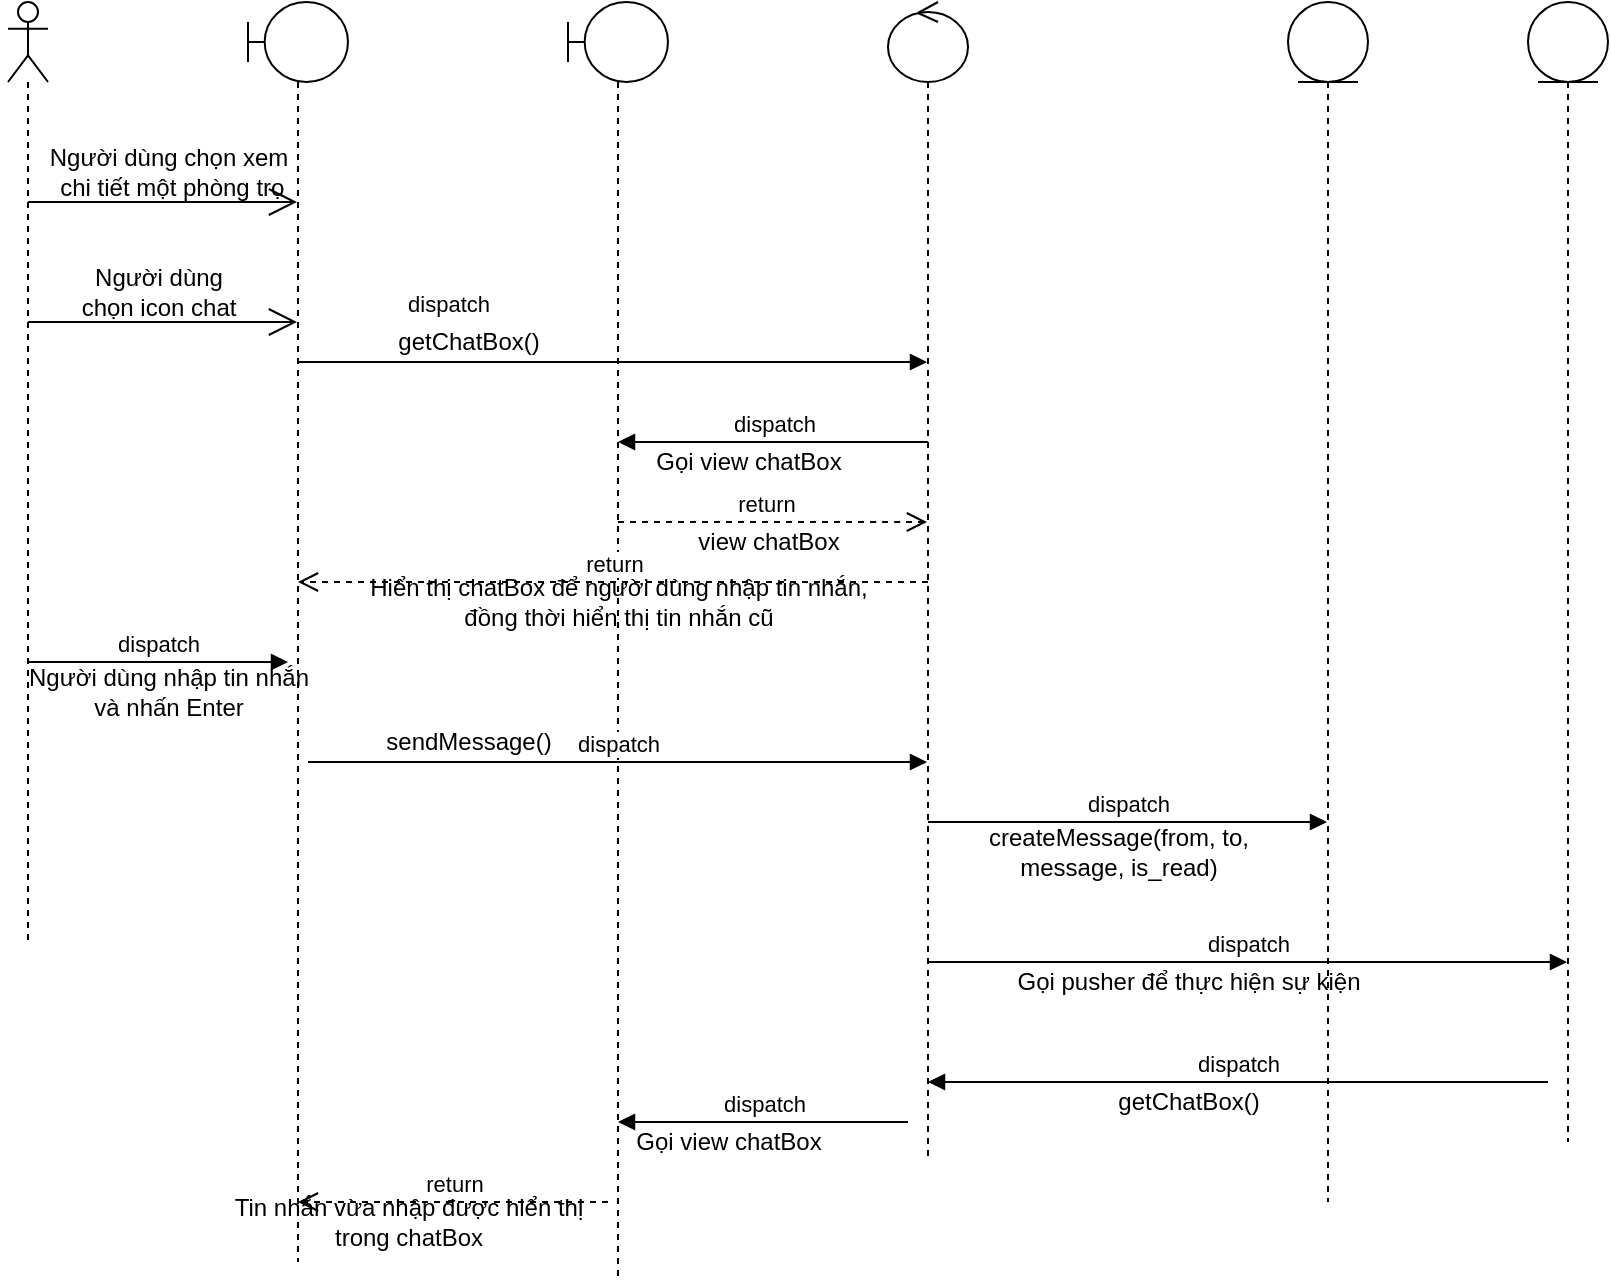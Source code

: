 <mxfile version="13.8.0" type="github">
  <diagram id="QfnHBL_MMt58cB9VY2az" name="Page-1">
    <mxGraphModel dx="868" dy="482" grid="1" gridSize="10" guides="1" tooltips="1" connect="1" arrows="1" fold="1" page="1" pageScale="1" pageWidth="827" pageHeight="1169" math="0" shadow="0">
      <root>
        <mxCell id="0" />
        <mxCell id="1" parent="0" />
        <mxCell id="5rCnG3w5GIJXIeiVDlWR-1" value="" style="shape=umlLifeline;participant=umlActor;perimeter=lifelinePerimeter;whiteSpace=wrap;html=1;container=1;collapsible=0;recursiveResize=0;verticalAlign=top;spacingTop=36;outlineConnect=0;" vertex="1" parent="1">
          <mxGeometry x="40" y="90" width="20" height="470" as="geometry" />
        </mxCell>
        <mxCell id="5rCnG3w5GIJXIeiVDlWR-3" value="" style="endArrow=open;endFill=1;endSize=12;html=1;" edge="1" parent="5rCnG3w5GIJXIeiVDlWR-1" target="5rCnG3w5GIJXIeiVDlWR-2">
          <mxGeometry width="160" relative="1" as="geometry">
            <mxPoint x="10" y="100" as="sourcePoint" />
            <mxPoint x="170" y="100" as="targetPoint" />
          </mxGeometry>
        </mxCell>
        <mxCell id="5rCnG3w5GIJXIeiVDlWR-5" value="" style="endArrow=open;endFill=1;endSize=12;html=1;" edge="1" parent="5rCnG3w5GIJXIeiVDlWR-1" target="5rCnG3w5GIJXIeiVDlWR-2">
          <mxGeometry width="160" relative="1" as="geometry">
            <mxPoint x="10" y="160" as="sourcePoint" />
            <mxPoint x="170" y="160" as="targetPoint" />
          </mxGeometry>
        </mxCell>
        <mxCell id="5rCnG3w5GIJXIeiVDlWR-2" value="" style="shape=umlLifeline;participant=umlBoundary;perimeter=lifelinePerimeter;whiteSpace=wrap;html=1;container=1;collapsible=0;recursiveResize=0;verticalAlign=top;spacingTop=36;outlineConnect=0;" vertex="1" parent="1">
          <mxGeometry x="160" y="90" width="50" height="630" as="geometry" />
        </mxCell>
        <mxCell id="5rCnG3w5GIJXIeiVDlWR-16" value="dispatch" style="html=1;verticalAlign=bottom;endArrow=block;" edge="1" parent="5rCnG3w5GIJXIeiVDlWR-2" target="5rCnG3w5GIJXIeiVDlWR-13">
          <mxGeometry x="-0.523" y="20" width="80" relative="1" as="geometry">
            <mxPoint x="25" y="180" as="sourcePoint" />
            <mxPoint x="100" y="180" as="targetPoint" />
            <mxPoint as="offset" />
          </mxGeometry>
        </mxCell>
        <mxCell id="5rCnG3w5GIJXIeiVDlWR-4" value="Người dùng chọn xem&lt;br&gt;&amp;nbsp;chi tiết một phòng trọ" style="text;html=1;align=center;verticalAlign=middle;resizable=0;points=[];autosize=1;" vertex="1" parent="1">
          <mxGeometry x="50" y="160" width="140" height="30" as="geometry" />
        </mxCell>
        <mxCell id="5rCnG3w5GIJXIeiVDlWR-6" value="Người dùng &lt;br&gt;chọn icon chat" style="text;html=1;align=center;verticalAlign=middle;resizable=0;points=[];autosize=1;" vertex="1" parent="1">
          <mxGeometry x="70" y="220" width="90" height="30" as="geometry" />
        </mxCell>
        <mxCell id="5rCnG3w5GIJXIeiVDlWR-13" value="" style="shape=umlLifeline;participant=umlControl;perimeter=lifelinePerimeter;whiteSpace=wrap;html=1;container=1;collapsible=0;recursiveResize=0;verticalAlign=top;spacingTop=36;outlineConnect=0;" vertex="1" parent="1">
          <mxGeometry x="480" y="90" width="40" height="580" as="geometry" />
        </mxCell>
        <mxCell id="5rCnG3w5GIJXIeiVDlWR-22" value="dispatch" style="html=1;verticalAlign=bottom;endArrow=block;" edge="1" parent="5rCnG3w5GIJXIeiVDlWR-13" target="5rCnG3w5GIJXIeiVDlWR-15">
          <mxGeometry width="80" relative="1" as="geometry">
            <mxPoint x="20" y="220" as="sourcePoint" />
            <mxPoint x="100" y="220" as="targetPoint" />
          </mxGeometry>
        </mxCell>
        <mxCell id="5rCnG3w5GIJXIeiVDlWR-32" value="dispatch" style="html=1;verticalAlign=bottom;endArrow=block;" edge="1" parent="5rCnG3w5GIJXIeiVDlWR-13" target="5rCnG3w5GIJXIeiVDlWR-14">
          <mxGeometry width="80" relative="1" as="geometry">
            <mxPoint x="20" y="410" as="sourcePoint" />
            <mxPoint x="100" y="410" as="targetPoint" />
          </mxGeometry>
        </mxCell>
        <mxCell id="5rCnG3w5GIJXIeiVDlWR-35" value="dispatch" style="html=1;verticalAlign=bottom;endArrow=block;" edge="1" parent="5rCnG3w5GIJXIeiVDlWR-13" target="5rCnG3w5GIJXIeiVDlWR-34">
          <mxGeometry width="80" relative="1" as="geometry">
            <mxPoint x="20" y="480" as="sourcePoint" />
            <mxPoint x="100" y="480" as="targetPoint" />
          </mxGeometry>
        </mxCell>
        <mxCell id="5rCnG3w5GIJXIeiVDlWR-14" value="" style="shape=umlLifeline;participant=umlEntity;perimeter=lifelinePerimeter;whiteSpace=wrap;html=1;container=1;collapsible=0;recursiveResize=0;verticalAlign=top;spacingTop=36;outlineConnect=0;" vertex="1" parent="1">
          <mxGeometry x="680" y="90" width="40" height="600" as="geometry" />
        </mxCell>
        <mxCell id="5rCnG3w5GIJXIeiVDlWR-15" value="" style="shape=umlLifeline;participant=umlBoundary;perimeter=lifelinePerimeter;whiteSpace=wrap;html=1;container=1;collapsible=0;recursiveResize=0;verticalAlign=top;spacingTop=36;outlineConnect=0;" vertex="1" parent="1">
          <mxGeometry x="320" y="90" width="50" height="640" as="geometry" />
        </mxCell>
        <mxCell id="5rCnG3w5GIJXIeiVDlWR-21" value="getChatBox()" style="text;html=1;align=center;verticalAlign=middle;resizable=0;points=[];autosize=1;" vertex="1" parent="1">
          <mxGeometry x="225" y="250" width="90" height="20" as="geometry" />
        </mxCell>
        <mxCell id="5rCnG3w5GIJXIeiVDlWR-23" value="Gọi view chatBox" style="text;html=1;align=center;verticalAlign=middle;resizable=0;points=[];autosize=1;" vertex="1" parent="1">
          <mxGeometry x="355" y="310" width="110" height="20" as="geometry" />
        </mxCell>
        <mxCell id="5rCnG3w5GIJXIeiVDlWR-24" value="return" style="html=1;verticalAlign=bottom;endArrow=open;dashed=1;endSize=8;" edge="1" parent="1" source="5rCnG3w5GIJXIeiVDlWR-15" target="5rCnG3w5GIJXIeiVDlWR-13">
          <mxGeometry x="-0.05" relative="1" as="geometry">
            <mxPoint x="340" y="350" as="sourcePoint" />
            <mxPoint x="260" y="350" as="targetPoint" />
            <Array as="points">
              <mxPoint x="480" y="350" />
            </Array>
            <mxPoint as="offset" />
          </mxGeometry>
        </mxCell>
        <mxCell id="5rCnG3w5GIJXIeiVDlWR-25" value="view chatBox" style="text;html=1;align=center;verticalAlign=middle;resizable=0;points=[];autosize=1;" vertex="1" parent="1">
          <mxGeometry x="375" y="350" width="90" height="20" as="geometry" />
        </mxCell>
        <mxCell id="5rCnG3w5GIJXIeiVDlWR-26" value="return" style="html=1;verticalAlign=bottom;endArrow=open;dashed=1;endSize=8;" edge="1" parent="1" target="5rCnG3w5GIJXIeiVDlWR-2">
          <mxGeometry relative="1" as="geometry">
            <mxPoint x="500" y="380" as="sourcePoint" />
            <mxPoint x="420" y="380" as="targetPoint" />
          </mxGeometry>
        </mxCell>
        <mxCell id="5rCnG3w5GIJXIeiVDlWR-27" value="Hiển thị chatBox để người dùng nhập tin nhắn,&lt;br&gt;đồng thời hiển thị tin nhắn cũ" style="text;html=1;align=center;verticalAlign=middle;resizable=0;points=[];autosize=1;" vertex="1" parent="1">
          <mxGeometry x="210" y="375" width="270" height="30" as="geometry" />
        </mxCell>
        <mxCell id="5rCnG3w5GIJXIeiVDlWR-28" value="dispatch" style="html=1;verticalAlign=bottom;endArrow=block;" edge="1" parent="1" source="5rCnG3w5GIJXIeiVDlWR-1">
          <mxGeometry width="80" relative="1" as="geometry">
            <mxPoint x="100" y="420" as="sourcePoint" />
            <mxPoint x="180" y="420" as="targetPoint" />
          </mxGeometry>
        </mxCell>
        <mxCell id="5rCnG3w5GIJXIeiVDlWR-29" value="Người dùng nhập tin nhắn&lt;br&gt;và nhấn Enter" style="text;html=1;align=center;verticalAlign=middle;resizable=0;points=[];autosize=1;" vertex="1" parent="1">
          <mxGeometry x="40" y="420" width="160" height="30" as="geometry" />
        </mxCell>
        <mxCell id="5rCnG3w5GIJXIeiVDlWR-30" value="dispatch" style="html=1;verticalAlign=bottom;endArrow=block;" edge="1" parent="1" target="5rCnG3w5GIJXIeiVDlWR-13">
          <mxGeometry width="80" relative="1" as="geometry">
            <mxPoint x="190" y="470" as="sourcePoint" />
            <mxPoint x="260" y="470" as="targetPoint" />
          </mxGeometry>
        </mxCell>
        <mxCell id="5rCnG3w5GIJXIeiVDlWR-31" value="sendMessage()" style="text;html=1;align=center;verticalAlign=middle;resizable=0;points=[];autosize=1;" vertex="1" parent="1">
          <mxGeometry x="220" y="450" width="100" height="20" as="geometry" />
        </mxCell>
        <mxCell id="5rCnG3w5GIJXIeiVDlWR-33" value="createMessage(from, to, &lt;br&gt;message, is_read)" style="text;html=1;align=center;verticalAlign=middle;resizable=0;points=[];autosize=1;" vertex="1" parent="1">
          <mxGeometry x="520" y="500" width="150" height="30" as="geometry" />
        </mxCell>
        <mxCell id="5rCnG3w5GIJXIeiVDlWR-34" value="" style="shape=umlLifeline;participant=umlEntity;perimeter=lifelinePerimeter;whiteSpace=wrap;html=1;container=1;collapsible=0;recursiveResize=0;verticalAlign=top;spacingTop=36;outlineConnect=0;" vertex="1" parent="1">
          <mxGeometry x="800" y="90" width="40" height="570" as="geometry" />
        </mxCell>
        <mxCell id="5rCnG3w5GIJXIeiVDlWR-36" value="Gọi pusher để thực hiện sự kiện" style="text;html=1;align=center;verticalAlign=middle;resizable=0;points=[];autosize=1;" vertex="1" parent="1">
          <mxGeometry x="535" y="570" width="190" height="20" as="geometry" />
        </mxCell>
        <mxCell id="5rCnG3w5GIJXIeiVDlWR-37" value="dispatch" style="html=1;verticalAlign=bottom;endArrow=block;" edge="1" parent="1" target="5rCnG3w5GIJXIeiVDlWR-13">
          <mxGeometry width="80" relative="1" as="geometry">
            <mxPoint x="810" y="630" as="sourcePoint" />
            <mxPoint x="820" y="630" as="targetPoint" />
          </mxGeometry>
        </mxCell>
        <mxCell id="5rCnG3w5GIJXIeiVDlWR-38" value="getChatBox()" style="text;html=1;align=center;verticalAlign=middle;resizable=0;points=[];autosize=1;" vertex="1" parent="1">
          <mxGeometry x="585" y="630" width="90" height="20" as="geometry" />
        </mxCell>
        <mxCell id="5rCnG3w5GIJXIeiVDlWR-41" value="dispatch" style="html=1;verticalAlign=bottom;endArrow=block;" edge="1" parent="1" target="5rCnG3w5GIJXIeiVDlWR-15">
          <mxGeometry width="80" relative="1" as="geometry">
            <mxPoint x="490" y="650" as="sourcePoint" />
            <mxPoint x="470" y="650" as="targetPoint" />
          </mxGeometry>
        </mxCell>
        <mxCell id="5rCnG3w5GIJXIeiVDlWR-42" value="Gọi view chatBox" style="text;html=1;align=center;verticalAlign=middle;resizable=0;points=[];autosize=1;" vertex="1" parent="1">
          <mxGeometry x="345" y="650" width="110" height="20" as="geometry" />
        </mxCell>
        <mxCell id="5rCnG3w5GIJXIeiVDlWR-43" value="return" style="html=1;verticalAlign=bottom;endArrow=open;dashed=1;endSize=8;" edge="1" parent="1" target="5rCnG3w5GIJXIeiVDlWR-2">
          <mxGeometry relative="1" as="geometry">
            <mxPoint x="340" y="690" as="sourcePoint" />
            <mxPoint x="260" y="690" as="targetPoint" />
          </mxGeometry>
        </mxCell>
        <mxCell id="5rCnG3w5GIJXIeiVDlWR-44" value="Tin nhắn vừa nhập được hiển thị&lt;br&gt;trong chatBox" style="text;html=1;align=center;verticalAlign=middle;resizable=0;points=[];autosize=1;" vertex="1" parent="1">
          <mxGeometry x="145" y="685" width="190" height="30" as="geometry" />
        </mxCell>
      </root>
    </mxGraphModel>
  </diagram>
</mxfile>
